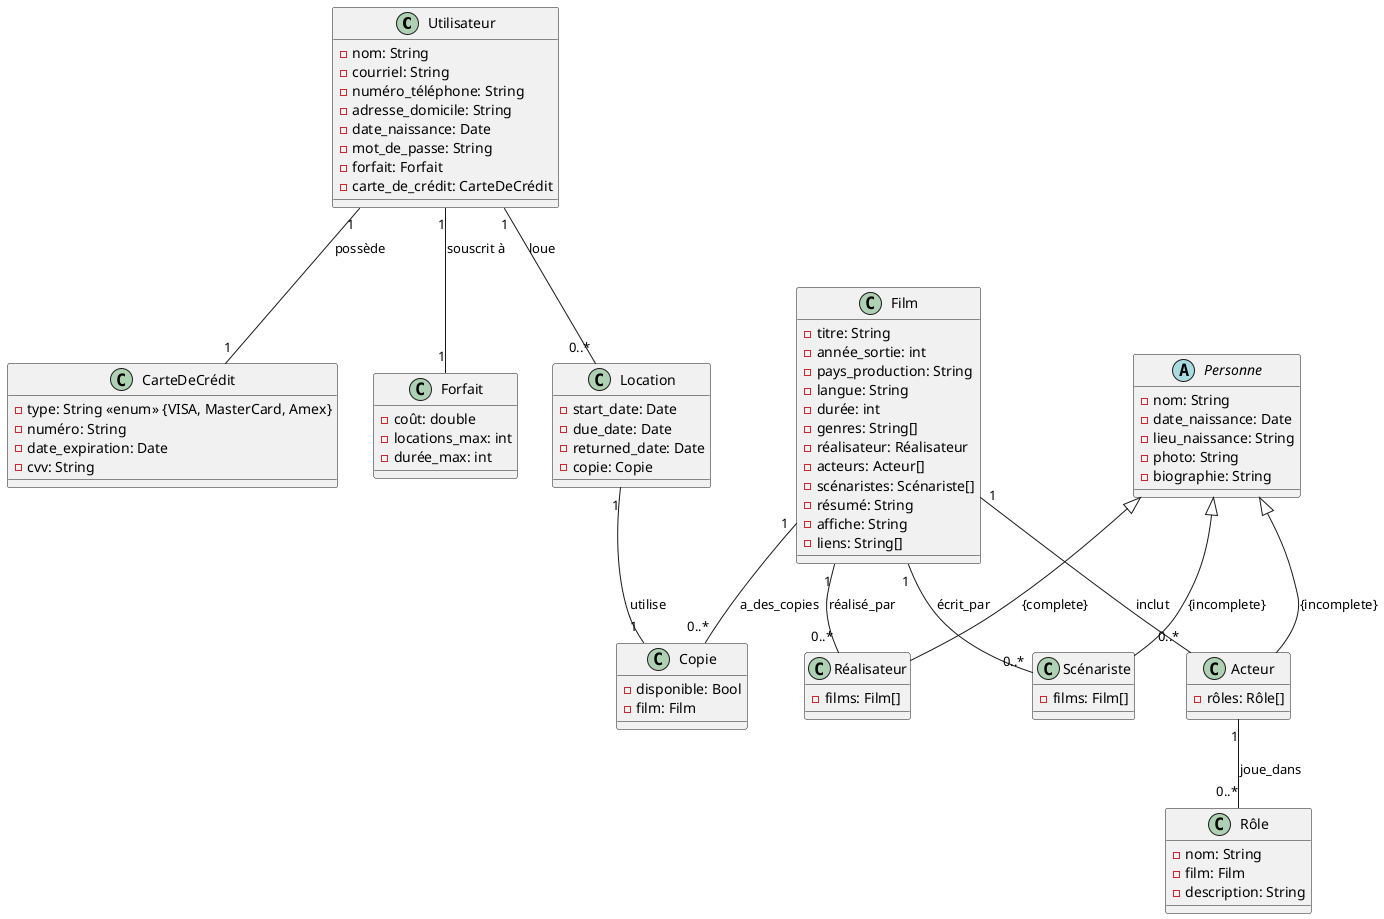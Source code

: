 @startuml class diagram
' Classe principale Utilisateur 
class Utilisateur {
  - nom: String
  - courriel: String
  - numéro_téléphone: String
  - adresse_domicile: String
  - date_naissance: Date
  - mot_de_passe: String
  - forfait: Forfait
  - carte_de_crédit: CarteDeCrédit
}

' Carte de Crédit
class CarteDeCrédit {
  - type: String <<enum>> {VISA, MasterCard, Amex}
  - numéro: String
  - date_expiration: Date
  - cvv: String
}

' Forfait
class Forfait {
  - coût: double
  - locations_max: int
  - durée_max: int
}

' Location
class Location {
  - start_date: Date
  - due_date: Date
  - returned_date: Date
  - copie: Copie
}

' Film
class Film {
  - titre: String
  - année_sortie: int
  - pays_production: String
  - langue: String
  - durée: int
  - genres: String[]
  - réalisateur: Réalisateur
  - acteurs: Acteur[]
  - scénaristes: Scénariste[]
  - résumé: String
  - affiche: String
  - liens: String[]
}

' Réalisateur hérite de Personne
class Réalisateur {
  - films: Film[]
}

' Scénariste hérite de Personne
class Scénariste {
  - films: Film[]
}

' Acteur hérite de Personne
class Acteur {
  - rôles: Rôle[]
}

' Rôle
class Rôle {
  - nom: String
  - film: Film
  - description: String
}

' Personne (classe parent abstraite)
abstract class Personne {
  - nom: String
  - date_naissance: Date
  - lieu_naissance: String
  - photo: String
  - biographie: String
}

' Classe Copie pour les copies de films
class Copie {
  - disponible: Bool
  - film: Film
}

' Associations
Utilisateur "1" -- "1" CarteDeCrédit : possède
Utilisateur "1" -- "1" Forfait : souscrit à
Utilisateur "1" -- "0..*" Location : loue
Location "1" -- "1" Copie : utilise
Film "1" -- "0..*" Réalisateur : réalisé_par
Film "1" -- "0..*" Acteur : inclut
Film "1" -- "0..*" Scénariste : écrit_par
Film "1" -- "0..*" Copie : a_des_copies
Acteur "1" -- "0..*" Rôle : joue_dans

' Ajout des contraintes de spécialisation
Personne <|-- Réalisateur : {complete}
Personne <|-- Acteur : {incomplete}
Personne <|-- Scénariste : {incomplete}

@enduml
